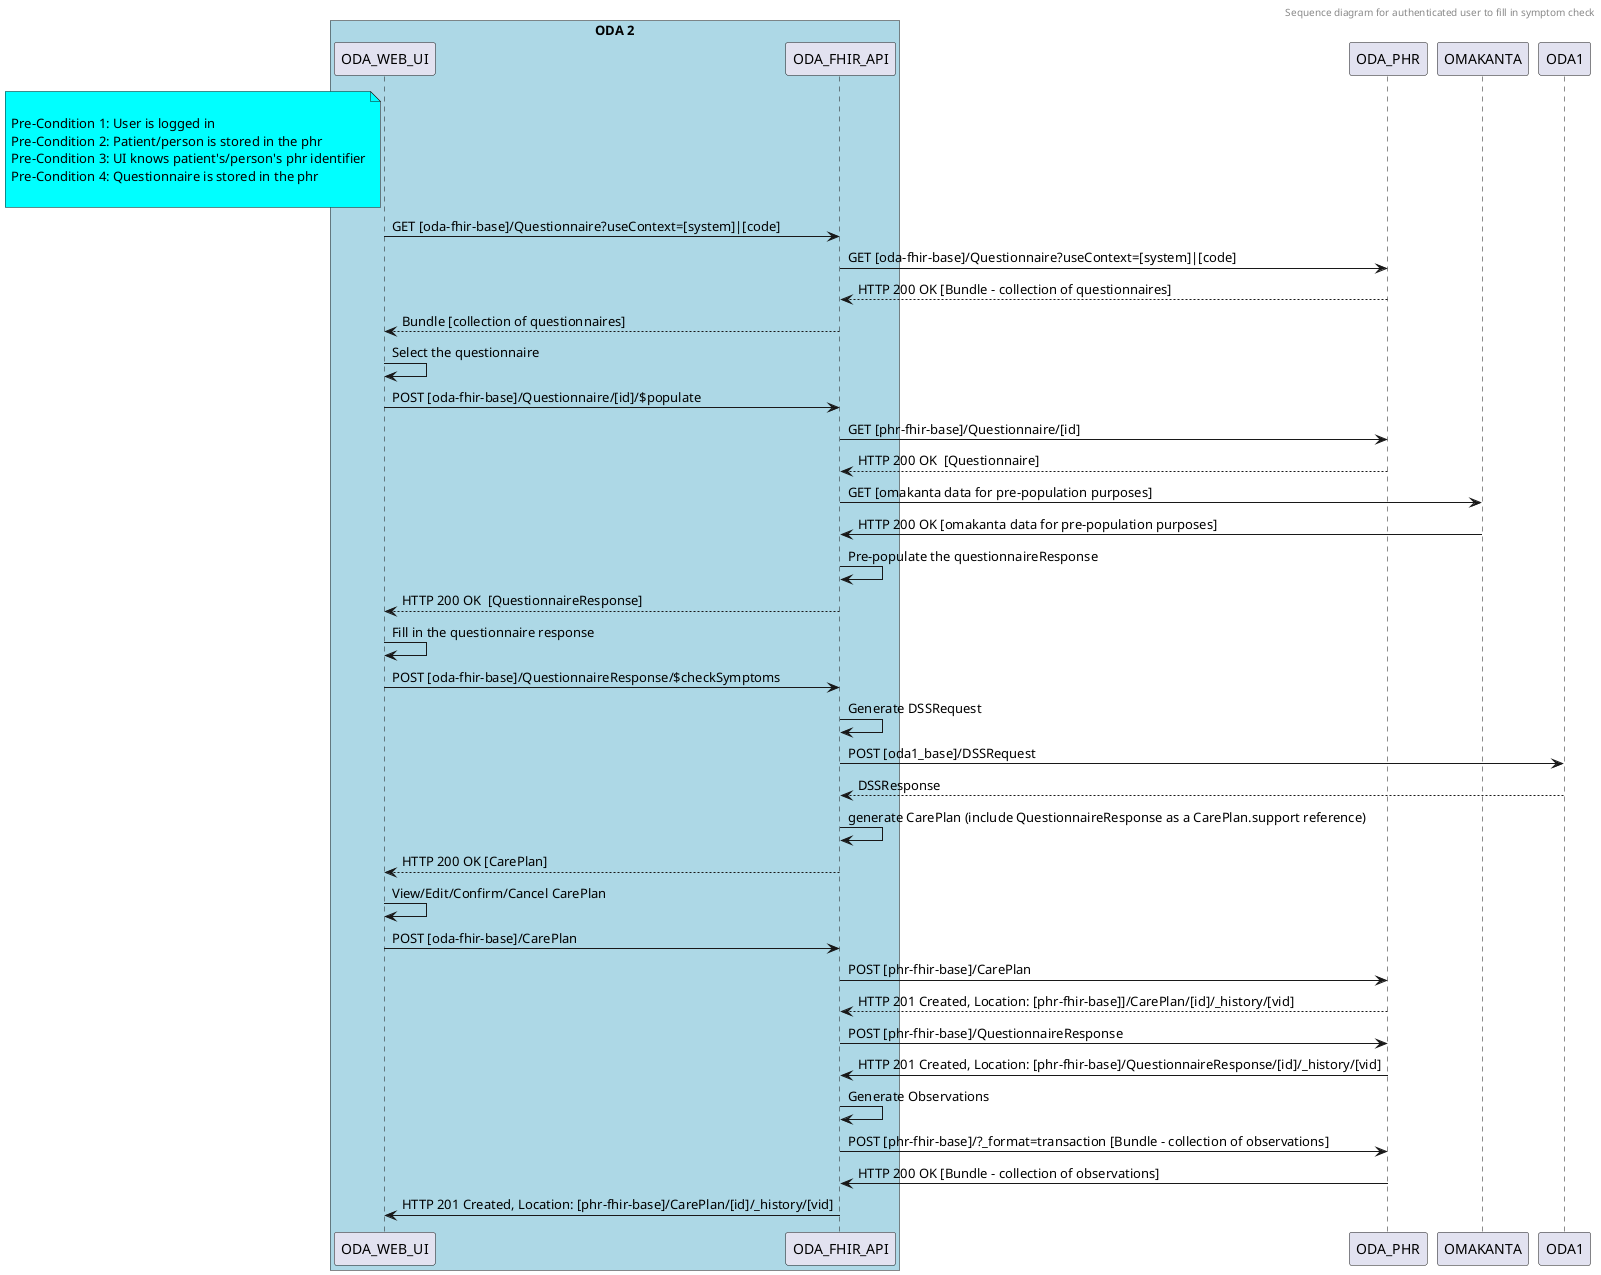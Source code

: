 @startuml
header
Sequence diagram for authenticated user to fill in symptom check
endheader

participant ODA_WEB_UI
participant ODA_FHIR_API

note left of ODA_WEB_UI #aqua

Pre-Condition 1: User is logged in
Pre-Condition 2: Patient/person is stored in the phr
Pre-Condition 3: UI knows patient's/person's phr identifier
Pre-Condition 4: Questionnaire is stored in the phr

end note

box "ODA 2" #LightBlue
	participant ODA_WEB_UI
	participant ODA_FHIR_API
end box

ODA_WEB_UI -> ODA_FHIR_API: GET [oda-fhir-base]/Questionnaire?useContext=[system]|[code]
ODA_FHIR_API -> ODA_PHR: GET [oda-fhir-base]/Questionnaire?useContext=[system]|[code]
ODA_FHIR_API <-- ODA_PHR: HTTP 200 OK [Bundle - collection of questionnaires]
ODA_WEB_UI <-- ODA_FHIR_API: Bundle [collection of questionnaires]

ODA_WEB_UI -> ODA_WEB_UI: Select the questionnaire
ODA_WEB_UI -> ODA_FHIR_API: POST [oda-fhir-base]/Questionnaire/[id]/$populate
ODA_FHIR_API -> ODA_PHR: GET [phr-fhir-base]/Questionnaire/[id]
ODA_FHIR_API <-- ODA_PHR: HTTP 200 OK  [Questionnaire]

ODA_FHIR_API -> OMAKANTA: GET [omakanta data for pre-population purposes]
ODA_FHIR_API <- OMAKANTA: HTTP 200 OK [omakanta data for pre-population purposes]
ODA_FHIR_API -> ODA_FHIR_API: Pre-populate the questionnaireResponse

ODA_WEB_UI <-- ODA_FHIR_API: HTTP 200 OK  [QuestionnaireResponse]

ODA_WEB_UI -> ODA_WEB_UI: Fill in the questionnaire response
ODA_WEB_UI -> ODA_FHIR_API: POST [oda-fhir-base]/QuestionnaireResponse/$checkSymptoms
ODA_FHIR_API -> ODA_FHIR_API: Generate DSSRequest
ODA_FHIR_API -> ODA1: POST [oda1_base]/DSSRequest
ODA_FHIR_API <-- ODA1: DSSResponse
ODA_FHIR_API -> ODA_FHIR_API: generate CarePlan (include QuestionnaireResponse as a CarePlan.support reference)
ODA_WEB_UI <-- ODA_FHIR_API: HTTP 200 OK [CarePlan]

ODA_WEB_UI -> ODA_WEB_UI: View/Edit/Confirm/Cancel CarePlan
ODA_WEB_UI -> ODA_FHIR_API: POST [oda-fhir-base]/CarePlan
ODA_FHIR_API -> ODA_PHR: POST [phr-fhir-base]/CarePlan
ODA_FHIR_API <-- ODA_PHR: HTTP 201 Created, Location: [phr-fhir-base]]/CarePlan/[id]/_history/[vid]
ODA_FHIR_API -> ODA_PHR: POST [phr-fhir-base]/QuestionnaireResponse
ODA_FHIR_API <- ODA_PHR: HTTP 201 Created, Location: [phr-fhir-base]/QuestionnaireResponse/[id]/_history/[vid]
ODA_FHIR_API -> ODA_FHIR_API: Generate Observations
ODA_FHIR_API -> ODA_PHR: POST [phr-fhir-base]/?_format=transaction [Bundle - collection of observations]
ODA_FHIR_API <- ODA_PHR: HTTP 200 OK [Bundle - collection of observations]
ODA_WEB_UI <- ODA_FHIR_API: HTTP 201 Created, Location: [phr-fhir-base]/CarePlan/[id]/_history/[vid]
@enduml